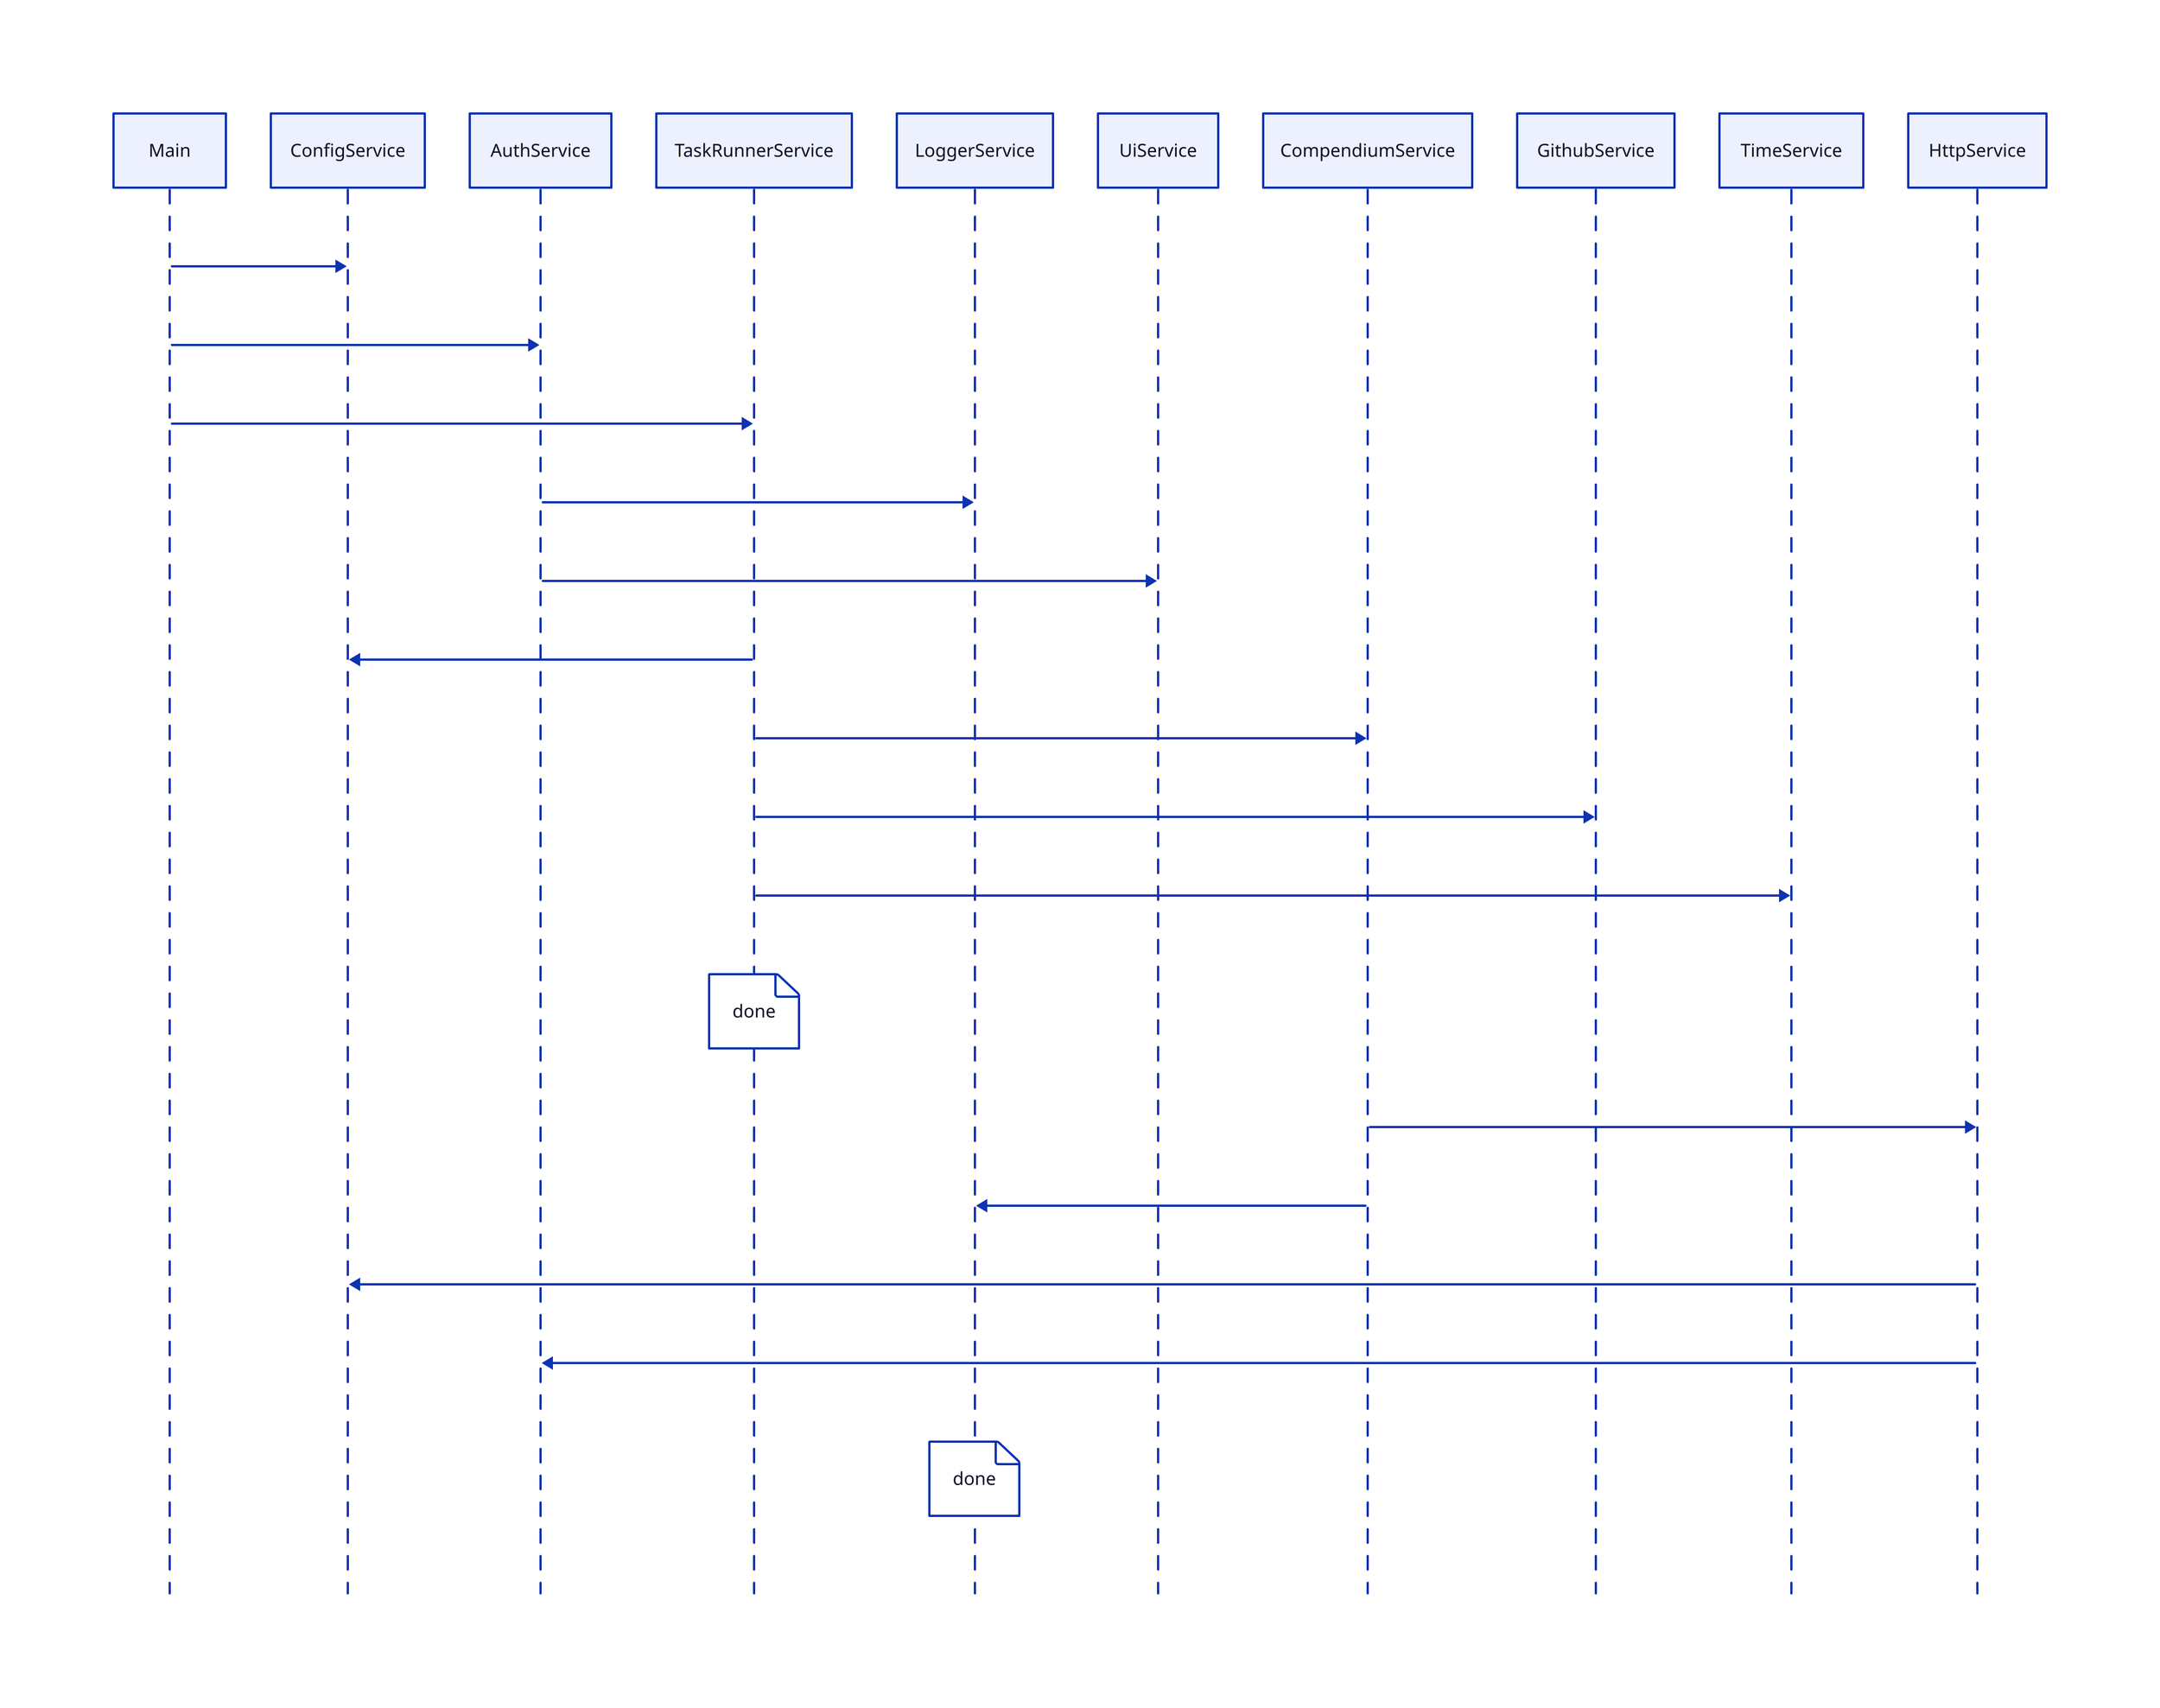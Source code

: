 shape: sequence_diagram

Main
ConfigService
AuthService
TaskRunnerService

Main -> ConfigService
Main -> AuthService
Main -> TaskRunnerService

AuthService -> LoggerService
AuthService -> UiService

TaskRunnerService -> ConfigService
TaskRunnerService -> CompendiumService
TaskRunnerService -> GithubService
TaskRunnerService -> TimeService
TaskRunnerService."done"

CompendiumService -> HttpService
CompendiumService -> LoggerService

HttpService -> ConfigService
HttpService -> AuthService

LoggerService."done"